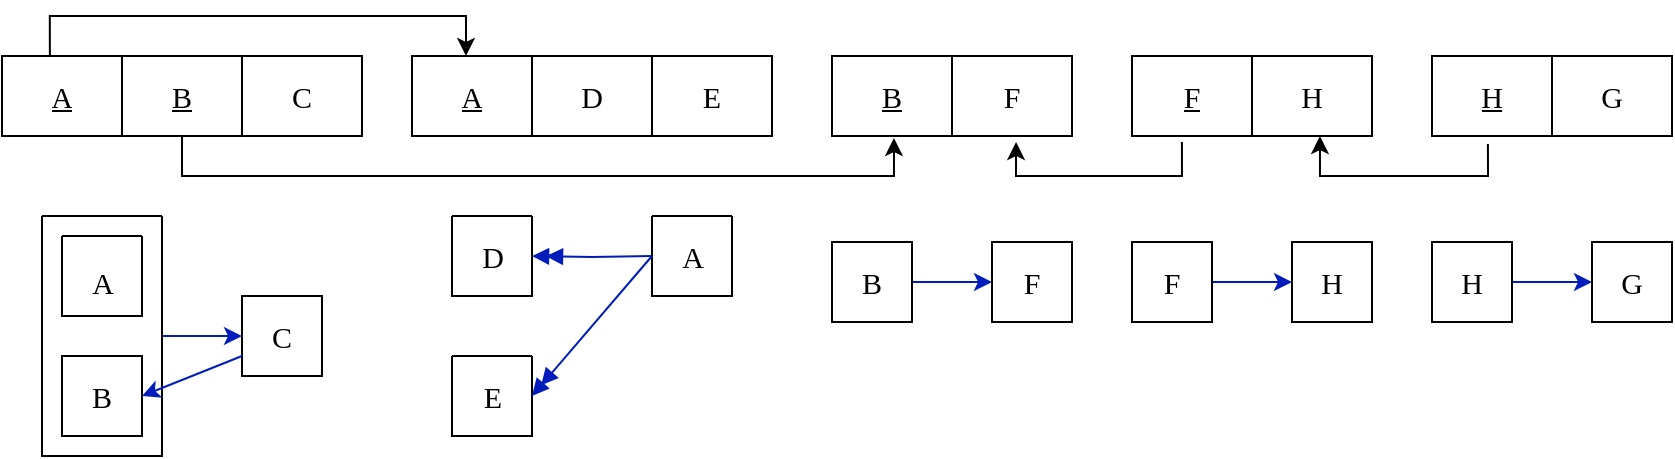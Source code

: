 <mxfile version="22.1.4" type="github">
  <diagram name="Page-1" id="K29u6oLF9DYGCcdjhYJX">
    <mxGraphModel dx="1194" dy="728" grid="1" gridSize="10" guides="1" tooltips="1" connect="1" arrows="1" fold="1" page="1" pageScale="1" pageWidth="1100" pageHeight="850" math="0" shadow="0">
      <root>
        <mxCell id="0" />
        <mxCell id="1" parent="0" />
        <mxCell id="z9wuAsnrcv73eYvdN_sy-1" value="" style="shape=table;startSize=0;container=1;collapsible=0;childLayout=tableLayout;fontFamily=Times New Roman;fontSize=15;" vertex="1" parent="1">
          <mxGeometry x="30" y="200" width="180" height="40" as="geometry" />
        </mxCell>
        <mxCell id="z9wuAsnrcv73eYvdN_sy-2" value="" style="shape=tableRow;horizontal=0;startSize=0;swimlaneHead=0;swimlaneBody=0;strokeColor=inherit;top=0;left=0;bottom=0;right=0;collapsible=0;dropTarget=0;fillColor=none;points=[[0,0.5],[1,0.5]];portConstraint=eastwest;fontFamily=Times New Roman;fontSize=15;" vertex="1" parent="z9wuAsnrcv73eYvdN_sy-1">
          <mxGeometry width="180" height="40" as="geometry" />
        </mxCell>
        <mxCell id="z9wuAsnrcv73eYvdN_sy-3" value="&lt;u&gt;A&lt;/u&gt;" style="shape=partialRectangle;html=1;whiteSpace=wrap;connectable=0;strokeColor=inherit;overflow=hidden;fillColor=none;top=0;left=0;bottom=0;right=0;pointerEvents=1;fontFamily=Times New Roman;fontSize=15;" vertex="1" parent="z9wuAsnrcv73eYvdN_sy-2">
          <mxGeometry width="60" height="40" as="geometry">
            <mxRectangle width="60" height="40" as="alternateBounds" />
          </mxGeometry>
        </mxCell>
        <mxCell id="z9wuAsnrcv73eYvdN_sy-4" value="&lt;u&gt;B&lt;/u&gt;" style="shape=partialRectangle;html=1;whiteSpace=wrap;connectable=0;strokeColor=inherit;overflow=hidden;fillColor=none;top=0;left=0;bottom=0;right=0;pointerEvents=1;fontFamily=Times New Roman;fontSize=15;" vertex="1" parent="z9wuAsnrcv73eYvdN_sy-2">
          <mxGeometry x="60" width="60" height="40" as="geometry">
            <mxRectangle width="60" height="40" as="alternateBounds" />
          </mxGeometry>
        </mxCell>
        <mxCell id="z9wuAsnrcv73eYvdN_sy-5" value="C" style="shape=partialRectangle;html=1;whiteSpace=wrap;connectable=0;strokeColor=inherit;overflow=hidden;fillColor=none;top=0;left=0;bottom=0;right=0;pointerEvents=1;fontFamily=Times New Roman;fontSize=15;" vertex="1" parent="z9wuAsnrcv73eYvdN_sy-2">
          <mxGeometry x="120" width="60" height="40" as="geometry">
            <mxRectangle width="60" height="40" as="alternateBounds" />
          </mxGeometry>
        </mxCell>
        <mxCell id="z9wuAsnrcv73eYvdN_sy-6" value="" style="shape=table;startSize=0;container=1;collapsible=0;childLayout=tableLayout;fontFamily=Times New Roman;fontSize=15;" vertex="1" parent="1">
          <mxGeometry x="235" y="200" width="180" height="40" as="geometry" />
        </mxCell>
        <mxCell id="z9wuAsnrcv73eYvdN_sy-7" value="" style="shape=tableRow;horizontal=0;startSize=0;swimlaneHead=0;swimlaneBody=0;strokeColor=inherit;top=0;left=0;bottom=0;right=0;collapsible=0;dropTarget=0;fillColor=none;points=[[0,0.5],[1,0.5]];portConstraint=eastwest;fontFamily=Times New Roman;fontSize=15;" vertex="1" parent="z9wuAsnrcv73eYvdN_sy-6">
          <mxGeometry width="180" height="40" as="geometry" />
        </mxCell>
        <mxCell id="z9wuAsnrcv73eYvdN_sy-8" value="&lt;u&gt;A&lt;/u&gt;" style="shape=partialRectangle;html=1;whiteSpace=wrap;connectable=0;strokeColor=inherit;overflow=hidden;fillColor=none;top=0;left=0;bottom=0;right=0;pointerEvents=1;fontFamily=Times New Roman;fontSize=15;" vertex="1" parent="z9wuAsnrcv73eYvdN_sy-7">
          <mxGeometry width="60" height="40" as="geometry">
            <mxRectangle width="60" height="40" as="alternateBounds" />
          </mxGeometry>
        </mxCell>
        <mxCell id="z9wuAsnrcv73eYvdN_sy-9" value="D" style="shape=partialRectangle;html=1;whiteSpace=wrap;connectable=0;strokeColor=inherit;overflow=hidden;fillColor=none;top=0;left=0;bottom=0;right=0;pointerEvents=1;fontFamily=Times New Roman;fontSize=15;" vertex="1" parent="z9wuAsnrcv73eYvdN_sy-7">
          <mxGeometry x="60" width="60" height="40" as="geometry">
            <mxRectangle width="60" height="40" as="alternateBounds" />
          </mxGeometry>
        </mxCell>
        <mxCell id="z9wuAsnrcv73eYvdN_sy-10" value="E" style="shape=partialRectangle;html=1;whiteSpace=wrap;connectable=0;strokeColor=inherit;overflow=hidden;fillColor=none;top=0;left=0;bottom=0;right=0;pointerEvents=1;fontFamily=Times New Roman;fontSize=15;" vertex="1" parent="z9wuAsnrcv73eYvdN_sy-7">
          <mxGeometry x="120" width="60" height="40" as="geometry">
            <mxRectangle width="60" height="40" as="alternateBounds" />
          </mxGeometry>
        </mxCell>
        <mxCell id="z9wuAsnrcv73eYvdN_sy-11" value="" style="shape=table;startSize=0;container=1;collapsible=0;childLayout=tableLayout;fontFamily=Times New Roman;fontSize=15;" vertex="1" parent="1">
          <mxGeometry x="445" y="200" width="120" height="40" as="geometry" />
        </mxCell>
        <mxCell id="z9wuAsnrcv73eYvdN_sy-12" value="" style="shape=tableRow;horizontal=0;startSize=0;swimlaneHead=0;swimlaneBody=0;strokeColor=inherit;top=0;left=0;bottom=0;right=0;collapsible=0;dropTarget=0;fillColor=none;points=[[0,0.5],[1,0.5]];portConstraint=eastwest;fontFamily=Times New Roman;fontSize=15;" vertex="1" parent="z9wuAsnrcv73eYvdN_sy-11">
          <mxGeometry width="120" height="40" as="geometry" />
        </mxCell>
        <mxCell id="z9wuAsnrcv73eYvdN_sy-13" value="&lt;u&gt;B&lt;/u&gt;" style="shape=partialRectangle;html=1;whiteSpace=wrap;connectable=0;strokeColor=inherit;overflow=hidden;fillColor=none;top=0;left=0;bottom=0;right=0;pointerEvents=1;fontFamily=Times New Roman;fontSize=15;" vertex="1" parent="z9wuAsnrcv73eYvdN_sy-12">
          <mxGeometry width="60" height="40" as="geometry">
            <mxRectangle width="60" height="40" as="alternateBounds" />
          </mxGeometry>
        </mxCell>
        <mxCell id="z9wuAsnrcv73eYvdN_sy-14" value="F" style="shape=partialRectangle;html=1;whiteSpace=wrap;connectable=0;strokeColor=inherit;overflow=hidden;fillColor=none;top=0;left=0;bottom=0;right=0;pointerEvents=1;fontFamily=Times New Roman;fontSize=15;" vertex="1" parent="z9wuAsnrcv73eYvdN_sy-12">
          <mxGeometry x="60" width="60" height="40" as="geometry">
            <mxRectangle width="60" height="40" as="alternateBounds" />
          </mxGeometry>
        </mxCell>
        <mxCell id="z9wuAsnrcv73eYvdN_sy-15" value="" style="shape=table;startSize=0;container=1;collapsible=0;childLayout=tableLayout;fontFamily=Times New Roman;fontSize=15;" vertex="1" parent="1">
          <mxGeometry x="595" y="200" width="120" height="40" as="geometry" />
        </mxCell>
        <mxCell id="z9wuAsnrcv73eYvdN_sy-16" value="" style="shape=tableRow;horizontal=0;startSize=0;swimlaneHead=0;swimlaneBody=0;strokeColor=inherit;top=0;left=0;bottom=0;right=0;collapsible=0;dropTarget=0;fillColor=none;points=[[0,0.5],[1,0.5]];portConstraint=eastwest;fontFamily=Times New Roman;fontSize=15;" vertex="1" parent="z9wuAsnrcv73eYvdN_sy-15">
          <mxGeometry width="120" height="40" as="geometry" />
        </mxCell>
        <mxCell id="z9wuAsnrcv73eYvdN_sy-17" value="&lt;u&gt;F&lt;/u&gt;" style="shape=partialRectangle;html=1;whiteSpace=wrap;connectable=0;strokeColor=inherit;overflow=hidden;fillColor=none;top=0;left=0;bottom=0;right=0;pointerEvents=1;fontFamily=Times New Roman;fontSize=15;" vertex="1" parent="z9wuAsnrcv73eYvdN_sy-16">
          <mxGeometry width="60" height="40" as="geometry">
            <mxRectangle width="60" height="40" as="alternateBounds" />
          </mxGeometry>
        </mxCell>
        <mxCell id="z9wuAsnrcv73eYvdN_sy-18" value="H" style="shape=partialRectangle;html=1;whiteSpace=wrap;connectable=0;strokeColor=inherit;overflow=hidden;fillColor=none;top=0;left=0;bottom=0;right=0;pointerEvents=1;fontFamily=Times New Roman;fontSize=15;" vertex="1" parent="z9wuAsnrcv73eYvdN_sy-16">
          <mxGeometry x="60" width="60" height="40" as="geometry">
            <mxRectangle width="60" height="40" as="alternateBounds" />
          </mxGeometry>
        </mxCell>
        <mxCell id="z9wuAsnrcv73eYvdN_sy-19" value="" style="shape=table;startSize=0;container=1;collapsible=0;childLayout=tableLayout;fontFamily=Times New Roman;fontSize=15;" vertex="1" parent="1">
          <mxGeometry x="745" y="200" width="120" height="40" as="geometry" />
        </mxCell>
        <mxCell id="z9wuAsnrcv73eYvdN_sy-20" value="" style="shape=tableRow;horizontal=0;startSize=0;swimlaneHead=0;swimlaneBody=0;strokeColor=inherit;top=0;left=0;bottom=0;right=0;collapsible=0;dropTarget=0;fillColor=none;points=[[0,0.5],[1,0.5]];portConstraint=eastwest;fontFamily=Times New Roman;fontSize=15;" vertex="1" parent="z9wuAsnrcv73eYvdN_sy-19">
          <mxGeometry width="120" height="40" as="geometry" />
        </mxCell>
        <mxCell id="z9wuAsnrcv73eYvdN_sy-21" value="&lt;u&gt;H&lt;/u&gt;" style="shape=partialRectangle;html=1;whiteSpace=wrap;connectable=0;strokeColor=inherit;overflow=hidden;fillColor=none;top=0;left=0;bottom=0;right=0;pointerEvents=1;fontFamily=Times New Roman;fontSize=15;" vertex="1" parent="z9wuAsnrcv73eYvdN_sy-20">
          <mxGeometry width="60" height="40" as="geometry">
            <mxRectangle width="60" height="40" as="alternateBounds" />
          </mxGeometry>
        </mxCell>
        <mxCell id="z9wuAsnrcv73eYvdN_sy-22" value="G" style="shape=partialRectangle;html=1;whiteSpace=wrap;connectable=0;strokeColor=inherit;overflow=hidden;fillColor=none;top=0;left=0;bottom=0;right=0;pointerEvents=1;fontFamily=Times New Roman;fontSize=15;" vertex="1" parent="z9wuAsnrcv73eYvdN_sy-20">
          <mxGeometry x="60" width="60" height="40" as="geometry">
            <mxRectangle width="60" height="40" as="alternateBounds" />
          </mxGeometry>
        </mxCell>
        <mxCell id="z9wuAsnrcv73eYvdN_sy-30" style="edgeStyle=orthogonalEdgeStyle;rounded=0;orthogonalLoop=1;jettySize=auto;html=1;entryX=0.767;entryY=1.075;entryDx=0;entryDy=0;entryPerimeter=0;exitX=0.208;exitY=1.075;exitDx=0;exitDy=0;exitPerimeter=0;" edge="1" parent="1" source="z9wuAsnrcv73eYvdN_sy-16" target="z9wuAsnrcv73eYvdN_sy-12">
          <mxGeometry relative="1" as="geometry">
            <Array as="points">
              <mxPoint x="620" y="260" />
              <mxPoint x="537" y="260" />
            </Array>
          </mxGeometry>
        </mxCell>
        <mxCell id="z9wuAsnrcv73eYvdN_sy-32" style="edgeStyle=orthogonalEdgeStyle;rounded=0;orthogonalLoop=1;jettySize=auto;html=1;entryX=0.783;entryY=1;entryDx=0;entryDy=0;entryPerimeter=0;exitX=0.233;exitY=1.1;exitDx=0;exitDy=0;exitPerimeter=0;" edge="1" parent="1" source="z9wuAsnrcv73eYvdN_sy-20" target="z9wuAsnrcv73eYvdN_sy-16">
          <mxGeometry relative="1" as="geometry">
            <Array as="points">
              <mxPoint x="773" y="260" />
              <mxPoint x="689" y="260" />
            </Array>
          </mxGeometry>
        </mxCell>
        <mxCell id="z9wuAsnrcv73eYvdN_sy-33" value="" style="swimlane;startSize=0;fontFamily=Times New Roman;" vertex="1" parent="1">
          <mxGeometry x="60" y="290" width="40" height="40" as="geometry" />
        </mxCell>
        <mxCell id="z9wuAsnrcv73eYvdN_sy-34" value="&lt;font style=&quot;font-size: 15px;&quot;&gt;A&lt;/font&gt;" style="text;html=1;align=center;verticalAlign=middle;resizable=0;points=[];autosize=1;strokeColor=none;fillColor=none;fontFamily=Times New Roman;" vertex="1" parent="1">
          <mxGeometry x="65" y="298" width="30" height="30" as="geometry" />
        </mxCell>
        <mxCell id="z9wuAsnrcv73eYvdN_sy-35" value="&lt;font style=&quot;font-size: 15px;&quot;&gt;B&lt;/font&gt;" style="whiteSpace=wrap;html=1;aspect=fixed;fontFamily=Times New Roman;" vertex="1" parent="1">
          <mxGeometry x="60" y="350" width="40" height="40" as="geometry" />
        </mxCell>
        <mxCell id="z9wuAsnrcv73eYvdN_sy-36" style="edgeStyle=orthogonalEdgeStyle;rounded=0;orthogonalLoop=1;jettySize=auto;html=1;exitX=1;exitY=0.5;exitDx=0;exitDy=0;entryX=0;entryY=0.5;entryDx=0;entryDy=0;fillColor=#0050ef;strokeColor=#001DBC;fontFamily=Times New Roman;" edge="1" parent="1" source="z9wuAsnrcv73eYvdN_sy-37" target="z9wuAsnrcv73eYvdN_sy-38">
          <mxGeometry relative="1" as="geometry" />
        </mxCell>
        <mxCell id="z9wuAsnrcv73eYvdN_sy-37" value="" style="swimlane;startSize=0;fontFamily=Times New Roman;" vertex="1" parent="1">
          <mxGeometry x="50" y="280" width="60" height="120" as="geometry" />
        </mxCell>
        <mxCell id="z9wuAsnrcv73eYvdN_sy-38" value="&lt;font style=&quot;font-size: 15px;&quot;&gt;C&lt;/font&gt;" style="whiteSpace=wrap;html=1;aspect=fixed;fontFamily=Times New Roman;" vertex="1" parent="1">
          <mxGeometry x="150" y="320" width="40" height="40" as="geometry" />
        </mxCell>
        <mxCell id="z9wuAsnrcv73eYvdN_sy-39" value="" style="endArrow=classic;html=1;rounded=0;exitX=0;exitY=0.75;exitDx=0;exitDy=0;entryX=1;entryY=0.5;entryDx=0;entryDy=0;fillColor=#0050ef;strokeColor=#001DBC;fontFamily=Times New Roman;" edge="1" parent="1" source="z9wuAsnrcv73eYvdN_sy-38" target="z9wuAsnrcv73eYvdN_sy-35">
          <mxGeometry width="50" height="50" relative="1" as="geometry">
            <mxPoint x="120" y="450" as="sourcePoint" />
            <mxPoint x="170" y="400" as="targetPoint" />
          </mxGeometry>
        </mxCell>
        <mxCell id="z9wuAsnrcv73eYvdN_sy-43" value="" style="swimlane;startSize=0;fontFamily=Times New Roman;" vertex="1" parent="1">
          <mxGeometry x="355" y="280" width="40" height="40" as="geometry" />
        </mxCell>
        <mxCell id="z9wuAsnrcv73eYvdN_sy-44" value="&lt;font style=&quot;font-size: 15px;&quot;&gt;A&lt;/font&gt;" style="text;html=1;align=center;verticalAlign=middle;resizable=0;points=[];autosize=1;strokeColor=none;fillColor=none;fontFamily=Times New Roman;" vertex="1" parent="z9wuAsnrcv73eYvdN_sy-43">
          <mxGeometry x="5" y="5" width="30" height="30" as="geometry" />
        </mxCell>
        <mxCell id="z9wuAsnrcv73eYvdN_sy-45" value="" style="swimlane;startSize=0;fontFamily=Times New Roman;" vertex="1" parent="1">
          <mxGeometry x="255" y="280" width="40" height="40" as="geometry" />
        </mxCell>
        <mxCell id="z9wuAsnrcv73eYvdN_sy-46" value="&lt;font style=&quot;font-size: 15px;&quot;&gt;D&lt;/font&gt;" style="text;html=1;align=center;verticalAlign=middle;resizable=0;points=[];autosize=1;strokeColor=none;fillColor=none;fontFamily=Times New Roman;" vertex="1" parent="z9wuAsnrcv73eYvdN_sy-45">
          <mxGeometry x="5" y="5" width="30" height="30" as="geometry" />
        </mxCell>
        <mxCell id="z9wuAsnrcv73eYvdN_sy-47" value="" style="swimlane;startSize=0;fontFamily=Times New Roman;" vertex="1" parent="1">
          <mxGeometry x="255" y="350" width="40" height="40" as="geometry" />
        </mxCell>
        <mxCell id="z9wuAsnrcv73eYvdN_sy-48" value="&lt;font style=&quot;font-size: 15px;&quot;&gt;E&lt;/font&gt;" style="text;html=1;align=center;verticalAlign=middle;resizable=0;points=[];autosize=1;strokeColor=none;fillColor=none;fontFamily=Times New Roman;" vertex="1" parent="z9wuAsnrcv73eYvdN_sy-47">
          <mxGeometry x="5" y="5" width="30" height="30" as="geometry" />
        </mxCell>
        <mxCell id="z9wuAsnrcv73eYvdN_sy-49" style="edgeStyle=orthogonalEdgeStyle;rounded=0;orthogonalLoop=1;jettySize=auto;html=1;entryX=1;entryY=0.5;entryDx=0;entryDy=0;endArrow=doubleBlock;endFill=1;fillColor=#0050ef;strokeColor=#001DBC;fontFamily=Times New Roman;" edge="1" parent="1" target="z9wuAsnrcv73eYvdN_sy-45">
          <mxGeometry relative="1" as="geometry">
            <mxPoint x="355" y="300" as="sourcePoint" />
          </mxGeometry>
        </mxCell>
        <mxCell id="z9wuAsnrcv73eYvdN_sy-50" value="" style="endArrow=doubleBlock;html=1;rounded=0;entryX=1;entryY=0.5;entryDx=0;entryDy=0;endFill=1;fillColor=#0050ef;strokeColor=#001DBC;fontFamily=Times New Roman;" edge="1" parent="1" target="z9wuAsnrcv73eYvdN_sy-47">
          <mxGeometry width="50" height="50" relative="1" as="geometry">
            <mxPoint x="355" y="300" as="sourcePoint" />
            <mxPoint x="355" y="330" as="targetPoint" />
          </mxGeometry>
        </mxCell>
        <mxCell id="z9wuAsnrcv73eYvdN_sy-52" value="&lt;font style=&quot;font-size: 15px;&quot;&gt;F&lt;/font&gt;" style="whiteSpace=wrap;html=1;aspect=fixed;fontFamily=Times New Roman;" vertex="1" parent="1">
          <mxGeometry x="525" y="293" width="40" height="40" as="geometry" />
        </mxCell>
        <mxCell id="z9wuAsnrcv73eYvdN_sy-54" style="edgeStyle=orthogonalEdgeStyle;rounded=0;orthogonalLoop=1;jettySize=auto;html=1;entryX=0;entryY=0.5;entryDx=0;entryDy=0;fillColor=#0050ef;strokeColor=#001DBC;" edge="1" parent="1" source="z9wuAsnrcv73eYvdN_sy-53" target="z9wuAsnrcv73eYvdN_sy-52">
          <mxGeometry relative="1" as="geometry" />
        </mxCell>
        <mxCell id="z9wuAsnrcv73eYvdN_sy-53" value="&lt;font style=&quot;font-size: 15px;&quot;&gt;B&lt;/font&gt;" style="whiteSpace=wrap;html=1;aspect=fixed;fontFamily=Times New Roman;" vertex="1" parent="1">
          <mxGeometry x="445" y="293" width="40" height="40" as="geometry" />
        </mxCell>
        <mxCell id="z9wuAsnrcv73eYvdN_sy-55" value="&lt;font style=&quot;font-size: 15px;&quot;&gt;H&lt;/font&gt;" style="whiteSpace=wrap;html=1;aspect=fixed;fontFamily=Times New Roman;" vertex="1" parent="1">
          <mxGeometry x="675" y="293" width="40" height="40" as="geometry" />
        </mxCell>
        <mxCell id="z9wuAsnrcv73eYvdN_sy-56" style="edgeStyle=orthogonalEdgeStyle;rounded=0;orthogonalLoop=1;jettySize=auto;html=1;entryX=0;entryY=0.5;entryDx=0;entryDy=0;fillColor=#0050ef;strokeColor=#001DBC;" edge="1" parent="1" source="z9wuAsnrcv73eYvdN_sy-57" target="z9wuAsnrcv73eYvdN_sy-55">
          <mxGeometry relative="1" as="geometry" />
        </mxCell>
        <mxCell id="z9wuAsnrcv73eYvdN_sy-57" value="&lt;font style=&quot;font-size: 15px;&quot;&gt;F&lt;/font&gt;" style="whiteSpace=wrap;html=1;aspect=fixed;fontFamily=Times New Roman;" vertex="1" parent="1">
          <mxGeometry x="595" y="293" width="40" height="40" as="geometry" />
        </mxCell>
        <mxCell id="z9wuAsnrcv73eYvdN_sy-58" value="&lt;font style=&quot;font-size: 15px;&quot;&gt;G&lt;/font&gt;" style="whiteSpace=wrap;html=1;aspect=fixed;fontFamily=Times New Roman;" vertex="1" parent="1">
          <mxGeometry x="825" y="293" width="40" height="40" as="geometry" />
        </mxCell>
        <mxCell id="z9wuAsnrcv73eYvdN_sy-59" style="edgeStyle=orthogonalEdgeStyle;rounded=0;orthogonalLoop=1;jettySize=auto;html=1;entryX=0;entryY=0.5;entryDx=0;entryDy=0;fillColor=#0050ef;strokeColor=#001DBC;" edge="1" parent="1" source="z9wuAsnrcv73eYvdN_sy-60" target="z9wuAsnrcv73eYvdN_sy-58">
          <mxGeometry relative="1" as="geometry" />
        </mxCell>
        <mxCell id="z9wuAsnrcv73eYvdN_sy-60" value="&lt;font style=&quot;font-size: 15px;&quot;&gt;H&lt;/font&gt;" style="whiteSpace=wrap;html=1;aspect=fixed;fontFamily=Times New Roman;" vertex="1" parent="1">
          <mxGeometry x="745" y="293" width="40" height="40" as="geometry" />
        </mxCell>
        <mxCell id="z9wuAsnrcv73eYvdN_sy-61" style="edgeStyle=orthogonalEdgeStyle;rounded=0;orthogonalLoop=1;jettySize=auto;html=1;entryX=0.15;entryY=0;entryDx=0;entryDy=0;entryPerimeter=0;exitX=0.133;exitY=0;exitDx=0;exitDy=0;exitPerimeter=0;" edge="1" parent="1" source="z9wuAsnrcv73eYvdN_sy-2" target="z9wuAsnrcv73eYvdN_sy-7">
          <mxGeometry relative="1" as="geometry" />
        </mxCell>
        <mxCell id="z9wuAsnrcv73eYvdN_sy-62" style="edgeStyle=orthogonalEdgeStyle;rounded=0;orthogonalLoop=1;jettySize=auto;html=1;entryX=0.258;entryY=1.025;entryDx=0;entryDy=0;entryPerimeter=0;" edge="1" parent="1" source="z9wuAsnrcv73eYvdN_sy-2" target="z9wuAsnrcv73eYvdN_sy-12">
          <mxGeometry relative="1" as="geometry">
            <Array as="points">
              <mxPoint x="120" y="260" />
              <mxPoint x="476" y="260" />
            </Array>
          </mxGeometry>
        </mxCell>
      </root>
    </mxGraphModel>
  </diagram>
</mxfile>
